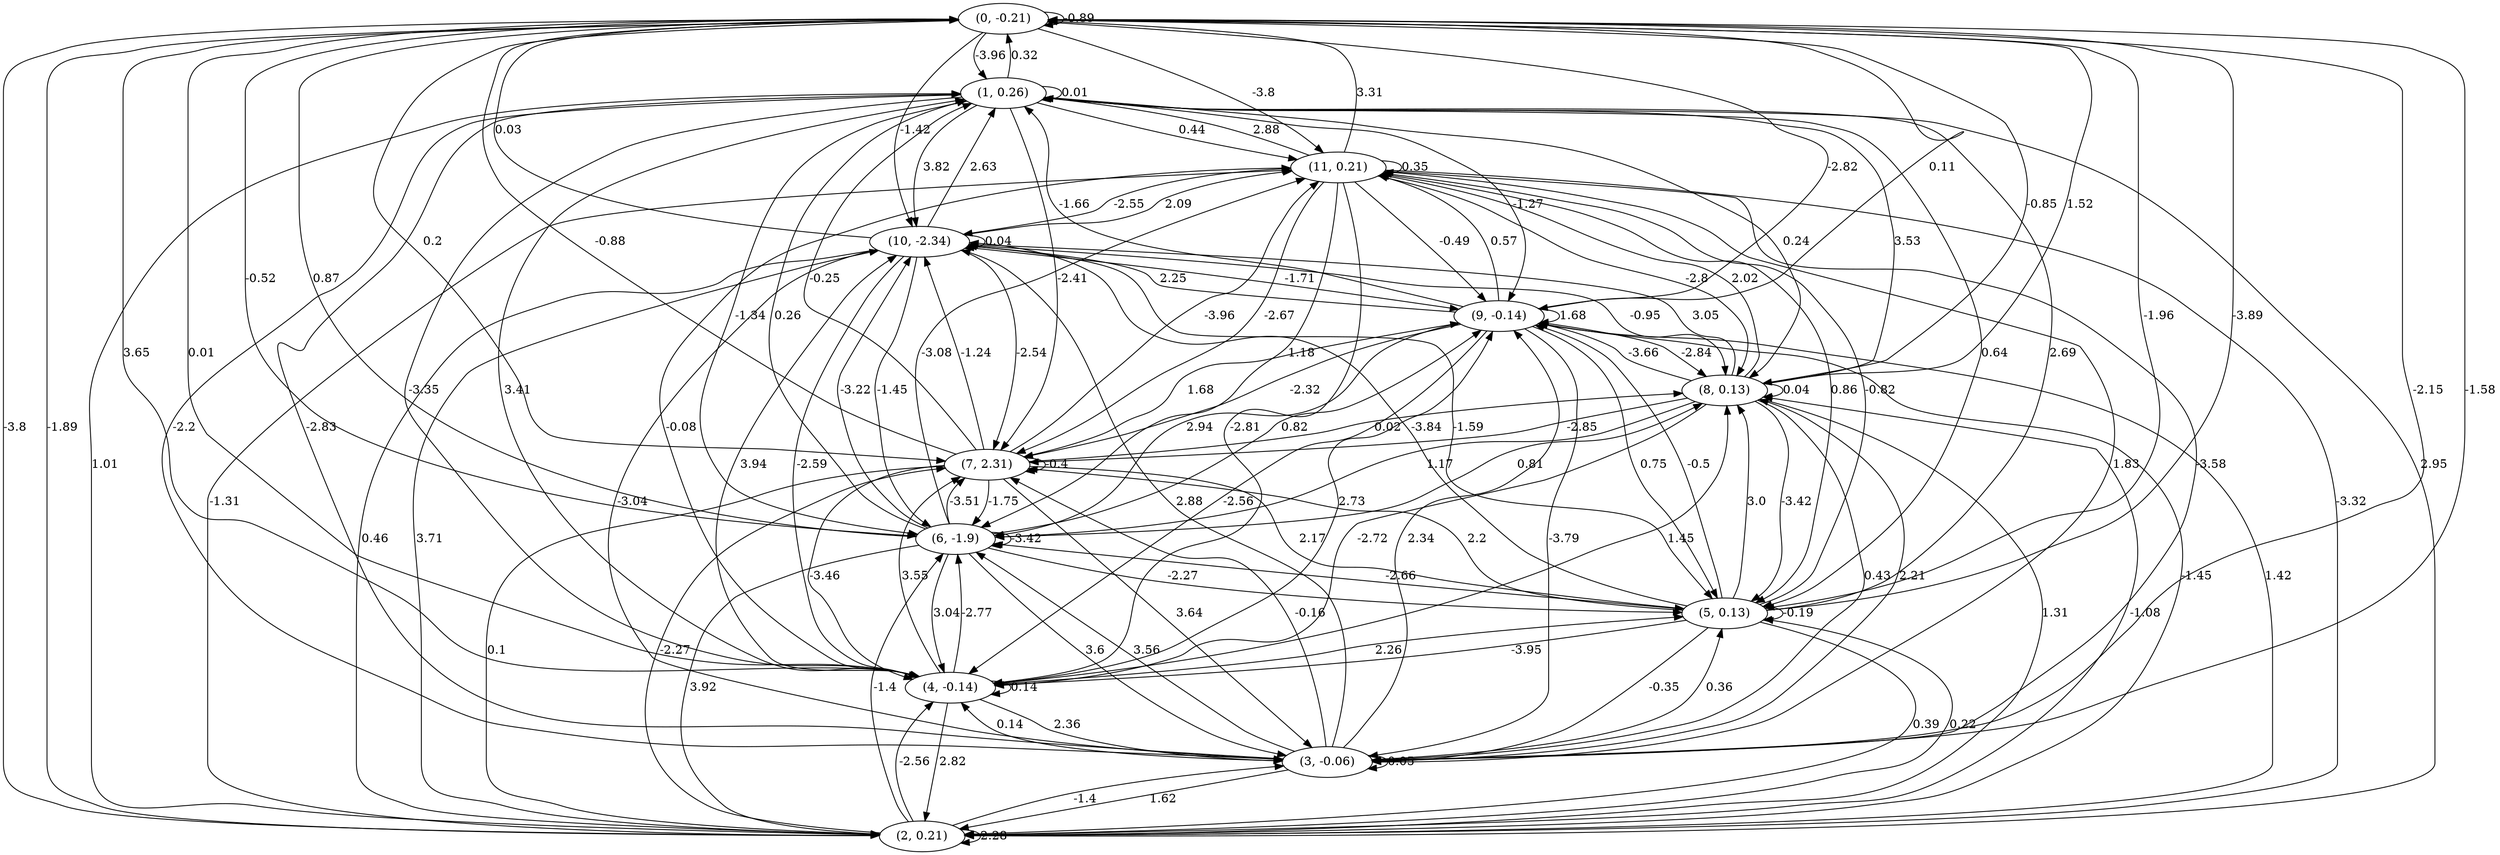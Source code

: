 digraph {
    0 [ label = "(0, -0.21)" ]
    1 [ label = "(1, 0.26)" ]
    2 [ label = "(2, 0.21)" ]
    3 [ label = "(3, -0.06)" ]
    4 [ label = "(4, -0.14)" ]
    5 [ label = "(5, 0.13)" ]
    6 [ label = "(6, -1.9)" ]
    7 [ label = "(7, 2.31)" ]
    8 [ label = "(8, 0.13)" ]
    9 [ label = "(9, -0.14)" ]
    10 [ label = "(10, -2.34)" ]
    11 [ label = "(11, 0.21)" ]
    0 -> 0 [ label = "-0.89" ]
    1 -> 1 [ label = "0.01" ]
    2 -> 2 [ label = "2.28" ]
    3 -> 3 [ label = "0.05" ]
    4 -> 4 [ label = "0.14" ]
    5 -> 5 [ label = "-0.19" ]
    6 -> 6 [ label = "-3.42" ]
    7 -> 7 [ label = "-0.4" ]
    8 -> 8 [ label = "0.04" ]
    9 -> 9 [ label = "1.68" ]
    10 -> 10 [ label = "0.04" ]
    11 -> 11 [ label = "0.35" ]
    1 -> 0 [ label = "0.32" ]
    2 -> 0 [ label = "-1.89" ]
    3 -> 0 [ label = "-1.58" ]
    4 -> 0 [ label = "0.01" ]
    5 -> 0 [ label = "-3.89" ]
    6 -> 0 [ label = "0.87" ]
    7 -> 0 [ label = "-0.88" ]
    8 -> 0 [ label = "1.52" ]
    9 -> 0 [ label = "0.11" ]
    10 -> 0 [ label = "0.03" ]
    11 -> 0 [ label = "3.31" ]
    0 -> 1 [ label = "-3.96" ]
    2 -> 1 [ label = "1.01" ]
    3 -> 1 [ label = "-2.83" ]
    4 -> 1 [ label = "3.41" ]
    5 -> 1 [ label = "2.69" ]
    6 -> 1 [ label = "0.26" ]
    7 -> 1 [ label = "-0.25" ]
    8 -> 1 [ label = "3.53" ]
    9 -> 1 [ label = "-1.66" ]
    10 -> 1 [ label = "2.63" ]
    11 -> 1 [ label = "2.88" ]
    0 -> 2 [ label = "-3.8" ]
    1 -> 2 [ label = "2.95" ]
    3 -> 2 [ label = "1.62" ]
    4 -> 2 [ label = "2.82" ]
    5 -> 2 [ label = "0.39" ]
    6 -> 2 [ label = "3.92" ]
    7 -> 2 [ label = "0.1" ]
    8 -> 2 [ label = "1.31" ]
    9 -> 2 [ label = "-1.45" ]
    10 -> 2 [ label = "0.46" ]
    11 -> 2 [ label = "-3.32" ]
    0 -> 3 [ label = "-2.15" ]
    1 -> 3 [ label = "-2.2" ]
    2 -> 3 [ label = "-1.4" ]
    4 -> 3 [ label = "2.36" ]
    5 -> 3 [ label = "-0.35" ]
    6 -> 3 [ label = "3.6" ]
    7 -> 3 [ label = "3.64" ]
    8 -> 3 [ label = "0.43" ]
    9 -> 3 [ label = "-3.79" ]
    10 -> 3 [ label = "-3.04" ]
    11 -> 3 [ label = "-3.58" ]
    0 -> 4 [ label = "3.65" ]
    1 -> 4 [ label = "-3.35" ]
    2 -> 4 [ label = "-2.56" ]
    3 -> 4 [ label = "0.14" ]
    5 -> 4 [ label = "-3.95" ]
    6 -> 4 [ label = "3.04" ]
    7 -> 4 [ label = "-3.46" ]
    8 -> 4 [ label = "-2.72" ]
    9 -> 4 [ label = "-2.56" ]
    10 -> 4 [ label = "-2.59" ]
    11 -> 4 [ label = "-2.81" ]
    0 -> 5 [ label = "-1.96" ]
    1 -> 5 [ label = "0.64" ]
    2 -> 5 [ label = "0.22" ]
    3 -> 5 [ label = "0.36" ]
    4 -> 5 [ label = "2.26" ]
    6 -> 5 [ label = "-2.27" ]
    7 -> 5 [ label = "2.17" ]
    8 -> 5 [ label = "-3.42" ]
    9 -> 5 [ label = "0.75" ]
    10 -> 5 [ label = "-1.59" ]
    11 -> 5 [ label = "0.86" ]
    0 -> 6 [ label = "-0.52" ]
    1 -> 6 [ label = "-1.34" ]
    2 -> 6 [ label = "-1.4" ]
    3 -> 6 [ label = "3.56" ]
    4 -> 6 [ label = "-2.77" ]
    5 -> 6 [ label = "-2.66" ]
    7 -> 6 [ label = "-1.75" ]
    8 -> 6 [ label = "1.17" ]
    9 -> 6 [ label = "2.94" ]
    10 -> 6 [ label = "-1.45" ]
    11 -> 6 [ label = "1.18" ]
    0 -> 7 [ label = "0.2" ]
    1 -> 7 [ label = "-2.41" ]
    2 -> 7 [ label = "-2.27" ]
    3 -> 7 [ label = "-0.16" ]
    4 -> 7 [ label = "3.55" ]
    5 -> 7 [ label = "2.2" ]
    6 -> 7 [ label = "-3.51" ]
    8 -> 7 [ label = "-2.85" ]
    9 -> 7 [ label = "-2.32" ]
    10 -> 7 [ label = "-2.54" ]
    11 -> 7 [ label = "-2.67" ]
    0 -> 8 [ label = "-0.85" ]
    1 -> 8 [ label = "0.24" ]
    2 -> 8 [ label = "-1.08" ]
    3 -> 8 [ label = "2.21" ]
    4 -> 8 [ label = "1.45" ]
    5 -> 8 [ label = "3.0" ]
    6 -> 8 [ label = "0.81" ]
    7 -> 8 [ label = "0.02" ]
    9 -> 8 [ label = "-2.84" ]
    10 -> 8 [ label = "-0.95" ]
    11 -> 8 [ label = "-2.8" ]
    0 -> 9 [ label = "-2.82" ]
    1 -> 9 [ label = "-1.27" ]
    2 -> 9 [ label = "1.42" ]
    3 -> 9 [ label = "2.34" ]
    4 -> 9 [ label = "2.73" ]
    5 -> 9 [ label = "-0.5" ]
    6 -> 9 [ label = "0.82" ]
    7 -> 9 [ label = "1.68" ]
    8 -> 9 [ label = "-3.66" ]
    10 -> 9 [ label = "-1.71" ]
    11 -> 9 [ label = "-0.49" ]
    0 -> 10 [ label = "-1.42" ]
    1 -> 10 [ label = "3.82" ]
    2 -> 10 [ label = "3.71" ]
    3 -> 10 [ label = "2.88" ]
    4 -> 10 [ label = "3.94" ]
    5 -> 10 [ label = "-3.84" ]
    6 -> 10 [ label = "-3.22" ]
    7 -> 10 [ label = "-1.24" ]
    8 -> 10 [ label = "3.05" ]
    9 -> 10 [ label = "2.25" ]
    11 -> 10 [ label = "-2.55" ]
    0 -> 11 [ label = "-3.8" ]
    1 -> 11 [ label = "0.44" ]
    2 -> 11 [ label = "-1.31" ]
    3 -> 11 [ label = "1.83" ]
    4 -> 11 [ label = "-0.08" ]
    5 -> 11 [ label = "-0.82" ]
    6 -> 11 [ label = "-3.08" ]
    7 -> 11 [ label = "-3.96" ]
    8 -> 11 [ label = "2.02" ]
    9 -> 11 [ label = "0.57" ]
    10 -> 11 [ label = "2.09" ]
}

